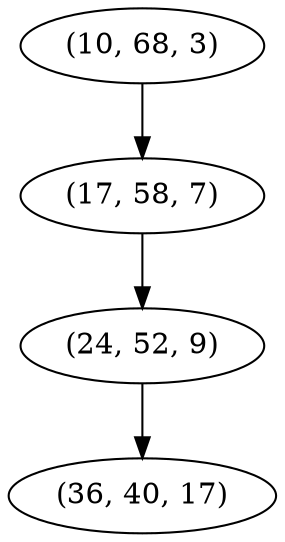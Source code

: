digraph tree {
    "(10, 68, 3)";
    "(17, 58, 7)";
    "(24, 52, 9)";
    "(36, 40, 17)";
    "(10, 68, 3)" -> "(17, 58, 7)";
    "(17, 58, 7)" -> "(24, 52, 9)";
    "(24, 52, 9)" -> "(36, 40, 17)";
}
